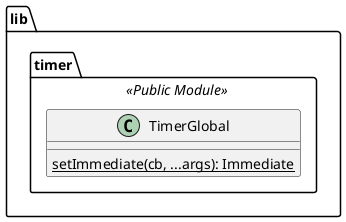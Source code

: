 @startuml timer.puml

namespace lib {
  namespace timer <<Public Module>> {
    class TimerGlobal {
      {static} setImmediate(cb, ...args): Immediate
    }
  }
}

@enduml
